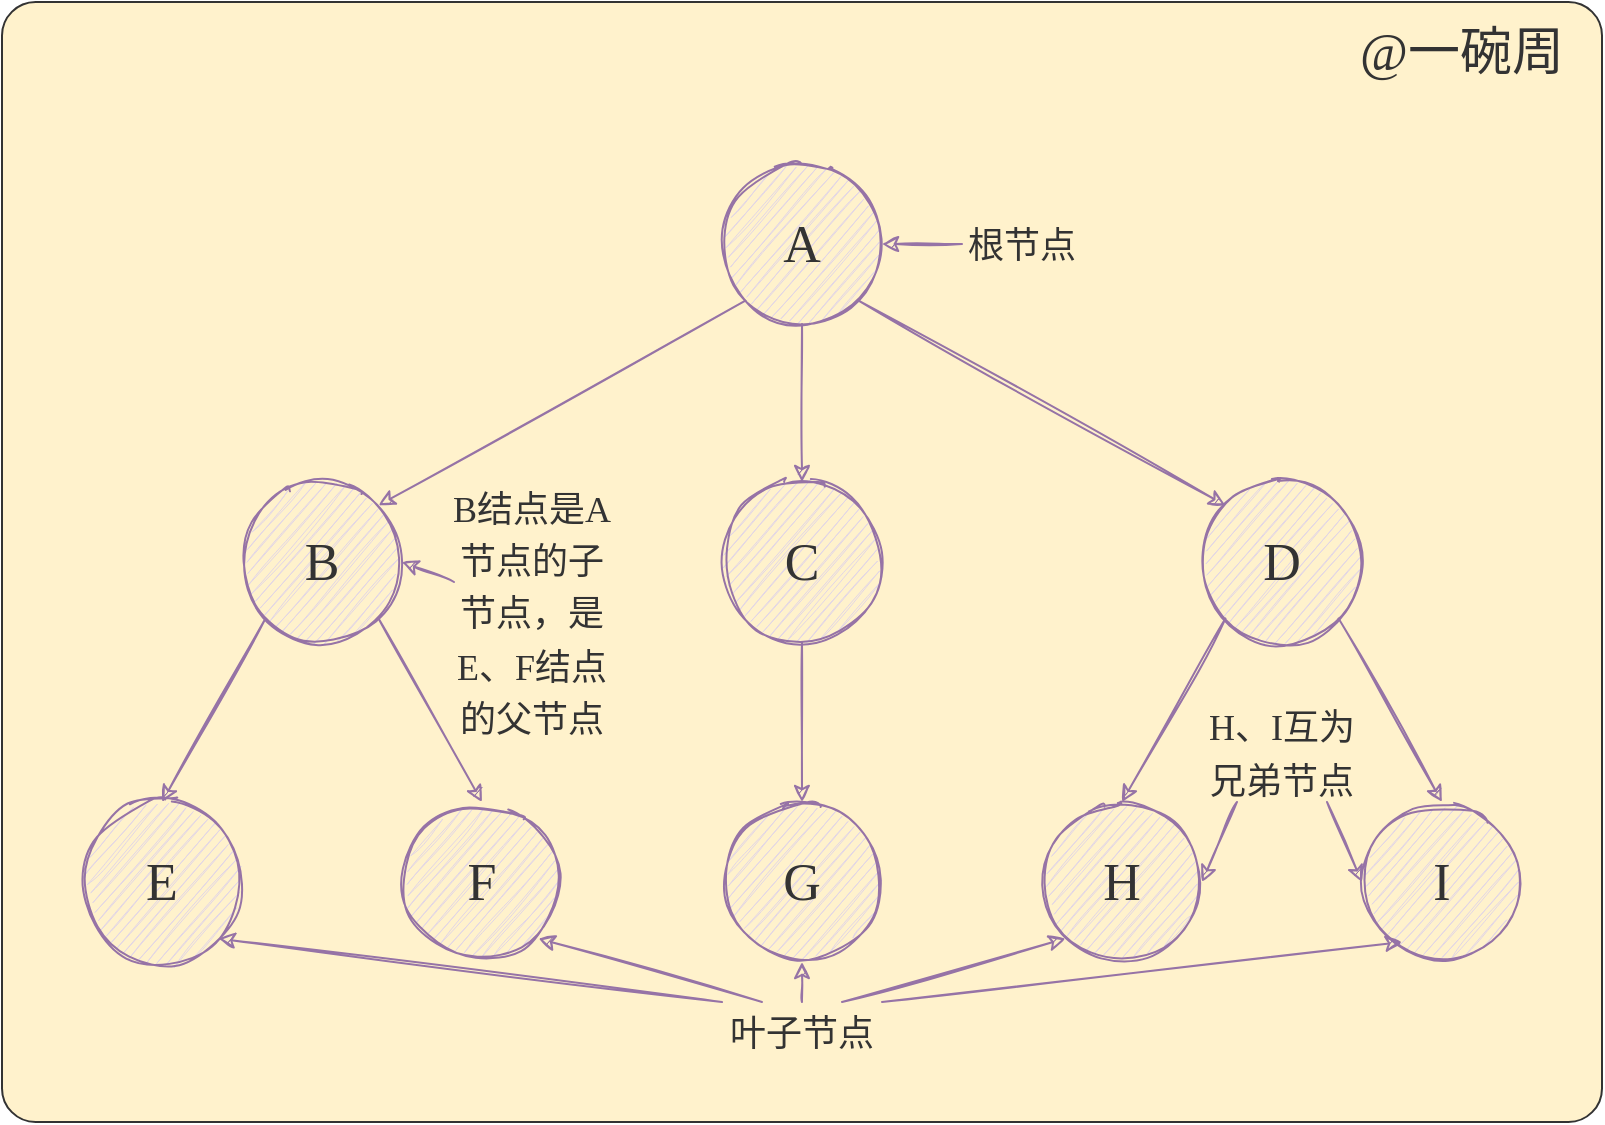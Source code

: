 <mxfile version="16.5.1" type="device"><diagram id="sbTQmbd6wwS1U6yTLp65" name="第 1 页"><mxGraphModel dx="1718" dy="1014" grid="1" gridSize="10" guides="1" tooltips="1" connect="1" arrows="1" fold="1" page="0" pageScale="1" pageWidth="827" pageHeight="1169" math="0" shadow="0"><root><mxCell id="0"/><mxCell id="1" parent="0"/><mxCell id="rxAGCjy9rbUy3xPKVwOK-19" value="" style="rounded=1;whiteSpace=wrap;html=1;sketch=0;fillStyle=auto;fontFamily=Comic Sans MS;fontSize=26;strokeColor=#333333;fillColor=#fff2cc;arcSize=3;" parent="1" vertex="1"><mxGeometry x="160" y="240" width="800" height="560" as="geometry"/></mxCell><mxCell id="rxAGCjy9rbUy3xPKVwOK-11" style="edgeStyle=orthogonalEdgeStyle;rounded=0;orthogonalLoop=1;jettySize=auto;html=1;exitX=0.5;exitY=1;exitDx=0;exitDy=0;fillColor=#e1d5e7;strokeColor=#9673a6;sketch=1;" parent="1" source="rxAGCjy9rbUy3xPKVwOK-1" target="rxAGCjy9rbUy3xPKVwOK-3" edge="1"><mxGeometry relative="1" as="geometry"/></mxCell><mxCell id="rxAGCjy9rbUy3xPKVwOK-12" style="rounded=0;sketch=1;orthogonalLoop=1;jettySize=auto;html=1;exitX=0;exitY=1;exitDx=0;exitDy=0;entryX=1;entryY=0;entryDx=0;entryDy=0;strokeColor=#9673A6;" parent="1" source="rxAGCjy9rbUy3xPKVwOK-1" target="rxAGCjy9rbUy3xPKVwOK-2" edge="1"><mxGeometry relative="1" as="geometry"/></mxCell><mxCell id="rxAGCjy9rbUy3xPKVwOK-13" style="edgeStyle=none;rounded=0;sketch=1;orthogonalLoop=1;jettySize=auto;html=1;exitX=1;exitY=1;exitDx=0;exitDy=0;entryX=0;entryY=0;entryDx=0;entryDy=0;strokeColor=#9673A6;" parent="1" source="rxAGCjy9rbUy3xPKVwOK-1" target="rxAGCjy9rbUy3xPKVwOK-4" edge="1"><mxGeometry relative="1" as="geometry"/></mxCell><mxCell id="rxAGCjy9rbUy3xPKVwOK-1" value="&lt;font style=&quot;font-size: 26px&quot; face=&quot;Comic Sans MS&quot; color=&quot;#333333&quot;&gt;A&lt;/font&gt;" style="ellipse;whiteSpace=wrap;html=1;fillColor=#e1d5e7;strokeColor=#9673a6;sketch=1;fillStyle=auto;" parent="1" vertex="1"><mxGeometry x="520" y="321" width="80" height="80" as="geometry"/></mxCell><mxCell id="rxAGCjy9rbUy3xPKVwOK-14" style="edgeStyle=none;rounded=0;sketch=1;orthogonalLoop=1;jettySize=auto;html=1;exitX=1;exitY=1;exitDx=0;exitDy=0;strokeColor=#9673A6;entryX=0.5;entryY=0;entryDx=0;entryDy=0;" parent="1" source="rxAGCjy9rbUy3xPKVwOK-2" target="rxAGCjy9rbUy3xPKVwOK-6" edge="1"><mxGeometry relative="1" as="geometry"/></mxCell><mxCell id="rxAGCjy9rbUy3xPKVwOK-15" style="edgeStyle=none;rounded=0;sketch=1;orthogonalLoop=1;jettySize=auto;html=1;exitX=0;exitY=1;exitDx=0;exitDy=0;entryX=0.5;entryY=0;entryDx=0;entryDy=0;strokeColor=#9673A6;" parent="1" source="rxAGCjy9rbUy3xPKVwOK-2" target="rxAGCjy9rbUy3xPKVwOK-5" edge="1"><mxGeometry relative="1" as="geometry"/></mxCell><mxCell id="rxAGCjy9rbUy3xPKVwOK-2" value="&lt;span style=&quot;color: rgb(51 , 51 , 51) ; font-family: &amp;#34;comic sans ms&amp;#34; ; font-size: 26px&quot;&gt;B&lt;/span&gt;" style="ellipse;whiteSpace=wrap;html=1;fillColor=#e1d5e7;strokeColor=#9673a6;sketch=1;fillStyle=auto;" parent="1" vertex="1"><mxGeometry x="280" y="480" width="80" height="80" as="geometry"/></mxCell><mxCell id="rxAGCjy9rbUy3xPKVwOK-16" style="edgeStyle=none;rounded=0;sketch=1;orthogonalLoop=1;jettySize=auto;html=1;exitX=0.5;exitY=1;exitDx=0;exitDy=0;strokeColor=#9673A6;" parent="1" source="rxAGCjy9rbUy3xPKVwOK-3" target="rxAGCjy9rbUy3xPKVwOK-8" edge="1"><mxGeometry relative="1" as="geometry"/></mxCell><mxCell id="rxAGCjy9rbUy3xPKVwOK-3" value="&lt;span style=&quot;color: rgb(51 , 51 , 51) ; font-family: &amp;#34;comic sans ms&amp;#34; ; font-size: 26px&quot;&gt;C&lt;/span&gt;" style="ellipse;whiteSpace=wrap;html=1;fillColor=#e1d5e7;strokeColor=#9673a6;sketch=1;fillStyle=auto;" parent="1" vertex="1"><mxGeometry x="520" y="480" width="80" height="80" as="geometry"/></mxCell><mxCell id="rxAGCjy9rbUy3xPKVwOK-17" style="edgeStyle=none;rounded=0;sketch=1;orthogonalLoop=1;jettySize=auto;html=1;exitX=0;exitY=1;exitDx=0;exitDy=0;entryX=0.5;entryY=0;entryDx=0;entryDy=0;strokeColor=#9673A6;" parent="1" source="rxAGCjy9rbUy3xPKVwOK-4" target="rxAGCjy9rbUy3xPKVwOK-9" edge="1"><mxGeometry relative="1" as="geometry"/></mxCell><mxCell id="rxAGCjy9rbUy3xPKVwOK-18" style="edgeStyle=none;rounded=0;sketch=1;orthogonalLoop=1;jettySize=auto;html=1;exitX=1;exitY=1;exitDx=0;exitDy=0;entryX=0.5;entryY=0;entryDx=0;entryDy=0;strokeColor=#9673A6;" parent="1" source="rxAGCjy9rbUy3xPKVwOK-4" target="rxAGCjy9rbUy3xPKVwOK-10" edge="1"><mxGeometry relative="1" as="geometry"/></mxCell><mxCell id="rxAGCjy9rbUy3xPKVwOK-4" value="&lt;span style=&quot;color: rgb(51 , 51 , 51) ; font-family: &amp;#34;comic sans ms&amp;#34; ; font-size: 26px&quot;&gt;D&lt;/span&gt;" style="ellipse;whiteSpace=wrap;html=1;fillColor=#e1d5e7;strokeColor=#9673a6;sketch=1;fillStyle=auto;" parent="1" vertex="1"><mxGeometry x="760" y="480" width="80" height="80" as="geometry"/></mxCell><mxCell id="rxAGCjy9rbUy3xPKVwOK-5" value="&lt;span style=&quot;color: rgb(51 , 51 , 51) ; font-family: &amp;#34;comic sans ms&amp;#34; ; font-size: 26px&quot;&gt;E&lt;/span&gt;" style="ellipse;whiteSpace=wrap;html=1;fillColor=#e1d5e7;strokeColor=#9673a6;sketch=1;fillStyle=auto;" parent="1" vertex="1"><mxGeometry x="200" y="640" width="80" height="80" as="geometry"/></mxCell><mxCell id="rxAGCjy9rbUy3xPKVwOK-6" value="&lt;span style=&quot;color: rgb(51 , 51 , 51) ; font-family: &amp;#34;comic sans ms&amp;#34; ; font-size: 26px&quot;&gt;F&lt;/span&gt;" style="ellipse;whiteSpace=wrap;html=1;fillColor=#e1d5e7;strokeColor=#9673a6;sketch=1;fillStyle=auto;" parent="1" vertex="1"><mxGeometry x="360" y="640" width="80" height="80" as="geometry"/></mxCell><mxCell id="rxAGCjy9rbUy3xPKVwOK-8" value="&lt;span style=&quot;color: rgb(51 , 51 , 51) ; font-family: &amp;#34;comic sans ms&amp;#34; ; font-size: 26px&quot;&gt;G&lt;/span&gt;" style="ellipse;whiteSpace=wrap;html=1;fillColor=#e1d5e7;strokeColor=#9673a6;sketch=1;fillStyle=auto;" parent="1" vertex="1"><mxGeometry x="520" y="640" width="80" height="80" as="geometry"/></mxCell><mxCell id="rxAGCjy9rbUy3xPKVwOK-9" value="&lt;span style=&quot;color: rgb(51 , 51 , 51) ; font-family: &amp;#34;comic sans ms&amp;#34; ; font-size: 26px&quot;&gt;H&lt;/span&gt;" style="ellipse;whiteSpace=wrap;html=1;fillColor=#e1d5e7;strokeColor=#9673a6;sketch=1;fillStyle=auto;" parent="1" vertex="1"><mxGeometry x="680" y="640" width="80" height="80" as="geometry"/></mxCell><mxCell id="rxAGCjy9rbUy3xPKVwOK-10" value="&lt;span style=&quot;color: rgb(51 , 51 , 51) ; font-family: &amp;#34;comic sans ms&amp;#34; ; font-size: 26px&quot;&gt;I&lt;/span&gt;" style="ellipse;whiteSpace=wrap;html=1;fillColor=#e1d5e7;strokeColor=#9673a6;sketch=1;fillStyle=auto;" parent="1" vertex="1"><mxGeometry x="840" y="640" width="80" height="80" as="geometry"/></mxCell><mxCell id="rxAGCjy9rbUy3xPKVwOK-21" value="@一碗周" style="text;html=1;strokeColor=none;fillColor=none;align=center;verticalAlign=middle;whiteSpace=wrap;rounded=0;sketch=1;fillStyle=auto;fontFamily=Comic Sans MS;fontSize=26;fontColor=#333333;" parent="1" vertex="1"><mxGeometry x="830" y="250" width="120" height="30" as="geometry"/></mxCell><mxCell id="Qfjlv0oG0ZlE1ZOsjlRz-2" style="edgeStyle=none;rounded=0;sketch=1;orthogonalLoop=1;jettySize=auto;html=1;exitX=0;exitY=0.5;exitDx=0;exitDy=0;fontFamily=Comic Sans MS;fontSize=18;fontColor=#333333;strokeColor=#9673A6;" edge="1" parent="1" source="Qfjlv0oG0ZlE1ZOsjlRz-1" target="rxAGCjy9rbUy3xPKVwOK-1"><mxGeometry relative="1" as="geometry"/></mxCell><mxCell id="Qfjlv0oG0ZlE1ZOsjlRz-1" value="&lt;font style=&quot;font-size: 18px&quot;&gt;根节点&lt;/font&gt;" style="text;html=1;strokeColor=none;fillColor=none;align=center;verticalAlign=middle;whiteSpace=wrap;rounded=0;sketch=0;fillStyle=auto;fontFamily=Comic Sans MS;fontSize=22;fontColor=#333333;" vertex="1" parent="1"><mxGeometry x="640" y="346" width="60" height="30" as="geometry"/></mxCell><mxCell id="Qfjlv0oG0ZlE1ZOsjlRz-4" style="edgeStyle=none;rounded=0;sketch=1;orthogonalLoop=1;jettySize=auto;html=1;entryX=1;entryY=0.5;entryDx=0;entryDy=0;fontFamily=Comic Sans MS;fontSize=18;fontColor=#333333;strokeColor=#9673A6;" edge="1" parent="1" source="Qfjlv0oG0ZlE1ZOsjlRz-3" target="rxAGCjy9rbUy3xPKVwOK-2"><mxGeometry relative="1" as="geometry"/></mxCell><mxCell id="Qfjlv0oG0ZlE1ZOsjlRz-3" value="&lt;font style=&quot;font-size: 18px&quot;&gt;B结点是A节点的子节点，是E、F结点的父节点&lt;/font&gt;" style="text;html=1;strokeColor=none;fillColor=none;align=center;verticalAlign=middle;whiteSpace=wrap;rounded=0;sketch=0;fillStyle=auto;fontFamily=Comic Sans MS;fontSize=22;fontColor=#333333;" vertex="1" parent="1"><mxGeometry x="380" y="530" width="90" height="30" as="geometry"/></mxCell><mxCell id="Qfjlv0oG0ZlE1ZOsjlRz-6" style="edgeStyle=none;rounded=0;sketch=1;orthogonalLoop=1;jettySize=auto;html=1;exitX=0;exitY=0;exitDx=0;exitDy=0;entryX=1;entryY=1;entryDx=0;entryDy=0;fontFamily=Comic Sans MS;fontSize=18;fontColor=#333333;strokeColor=#9673A6;" edge="1" parent="1" source="Qfjlv0oG0ZlE1ZOsjlRz-5" target="rxAGCjy9rbUy3xPKVwOK-5"><mxGeometry relative="1" as="geometry"/></mxCell><mxCell id="Qfjlv0oG0ZlE1ZOsjlRz-7" style="edgeStyle=none;rounded=0;sketch=1;orthogonalLoop=1;jettySize=auto;html=1;exitX=0.25;exitY=0;exitDx=0;exitDy=0;entryX=1;entryY=1;entryDx=0;entryDy=0;fontFamily=Comic Sans MS;fontSize=18;fontColor=#333333;strokeColor=#9673A6;" edge="1" parent="1" source="Qfjlv0oG0ZlE1ZOsjlRz-5" target="rxAGCjy9rbUy3xPKVwOK-6"><mxGeometry relative="1" as="geometry"/></mxCell><mxCell id="Qfjlv0oG0ZlE1ZOsjlRz-8" style="edgeStyle=none;rounded=0;sketch=1;orthogonalLoop=1;jettySize=auto;html=1;exitX=0.5;exitY=0;exitDx=0;exitDy=0;entryX=0.5;entryY=1;entryDx=0;entryDy=0;fontFamily=Comic Sans MS;fontSize=18;fontColor=#333333;strokeColor=#9673A6;" edge="1" parent="1" source="Qfjlv0oG0ZlE1ZOsjlRz-5" target="rxAGCjy9rbUy3xPKVwOK-8"><mxGeometry relative="1" as="geometry"/></mxCell><mxCell id="Qfjlv0oG0ZlE1ZOsjlRz-9" style="edgeStyle=none;rounded=0;sketch=1;orthogonalLoop=1;jettySize=auto;html=1;exitX=0.75;exitY=0;exitDx=0;exitDy=0;entryX=0;entryY=1;entryDx=0;entryDy=0;fontFamily=Comic Sans MS;fontSize=18;fontColor=#333333;strokeColor=#9673A6;" edge="1" parent="1" source="Qfjlv0oG0ZlE1ZOsjlRz-5" target="rxAGCjy9rbUy3xPKVwOK-9"><mxGeometry relative="1" as="geometry"/></mxCell><mxCell id="Qfjlv0oG0ZlE1ZOsjlRz-10" style="edgeStyle=none;rounded=0;sketch=1;orthogonalLoop=1;jettySize=auto;html=1;exitX=1;exitY=0;exitDx=0;exitDy=0;entryX=0.25;entryY=0.875;entryDx=0;entryDy=0;entryPerimeter=0;fontFamily=Comic Sans MS;fontSize=18;fontColor=#333333;strokeColor=#9673A6;" edge="1" parent="1" source="Qfjlv0oG0ZlE1ZOsjlRz-5" target="rxAGCjy9rbUy3xPKVwOK-10"><mxGeometry relative="1" as="geometry"/></mxCell><mxCell id="Qfjlv0oG0ZlE1ZOsjlRz-5" value="&lt;font style=&quot;font-size: 18px&quot;&gt;叶子节点&lt;/font&gt;" style="text;html=1;strokeColor=none;fillColor=none;align=center;verticalAlign=middle;whiteSpace=wrap;rounded=0;sketch=0;fillStyle=auto;fontFamily=Comic Sans MS;fontSize=22;fontColor=#333333;" vertex="1" parent="1"><mxGeometry x="520" y="740" width="80" height="30" as="geometry"/></mxCell><mxCell id="Qfjlv0oG0ZlE1ZOsjlRz-13" style="edgeStyle=none;rounded=0;sketch=1;orthogonalLoop=1;jettySize=auto;html=1;exitX=0.25;exitY=1;exitDx=0;exitDy=0;entryX=1;entryY=0.5;entryDx=0;entryDy=0;fontFamily=Comic Sans MS;fontSize=18;fontColor=#333333;strokeColor=#9673A6;" edge="1" parent="1" source="Qfjlv0oG0ZlE1ZOsjlRz-11" target="rxAGCjy9rbUy3xPKVwOK-9"><mxGeometry relative="1" as="geometry"/></mxCell><mxCell id="Qfjlv0oG0ZlE1ZOsjlRz-14" style="edgeStyle=none;rounded=0;sketch=1;orthogonalLoop=1;jettySize=auto;html=1;exitX=0.75;exitY=1;exitDx=0;exitDy=0;entryX=0;entryY=0.5;entryDx=0;entryDy=0;fontFamily=Comic Sans MS;fontSize=18;fontColor=#333333;strokeColor=#9673A6;" edge="1" parent="1" source="Qfjlv0oG0ZlE1ZOsjlRz-11" target="rxAGCjy9rbUy3xPKVwOK-10"><mxGeometry relative="1" as="geometry"/></mxCell><mxCell id="Qfjlv0oG0ZlE1ZOsjlRz-11" value="&lt;font style=&quot;font-size: 18px&quot;&gt;H、I互为兄弟节点&lt;/font&gt;" style="text;html=1;strokeColor=none;fillColor=none;align=center;verticalAlign=middle;whiteSpace=wrap;rounded=0;sketch=0;fillStyle=auto;fontFamily=Comic Sans MS;fontSize=22;fontColor=#333333;" vertex="1" parent="1"><mxGeometry x="755" y="590" width="90" height="50" as="geometry"/></mxCell><mxCell id="Qfjlv0oG0ZlE1ZOsjlRz-12" style="edgeStyle=none;rounded=0;sketch=1;orthogonalLoop=1;jettySize=auto;html=1;exitX=0.75;exitY=1;exitDx=0;exitDy=0;fontFamily=Comic Sans MS;fontSize=18;fontColor=#333333;strokeColor=#9673A6;" edge="1" parent="1" source="Qfjlv0oG0ZlE1ZOsjlRz-11" target="Qfjlv0oG0ZlE1ZOsjlRz-11"><mxGeometry relative="1" as="geometry"/></mxCell></root></mxGraphModel></diagram></mxfile>